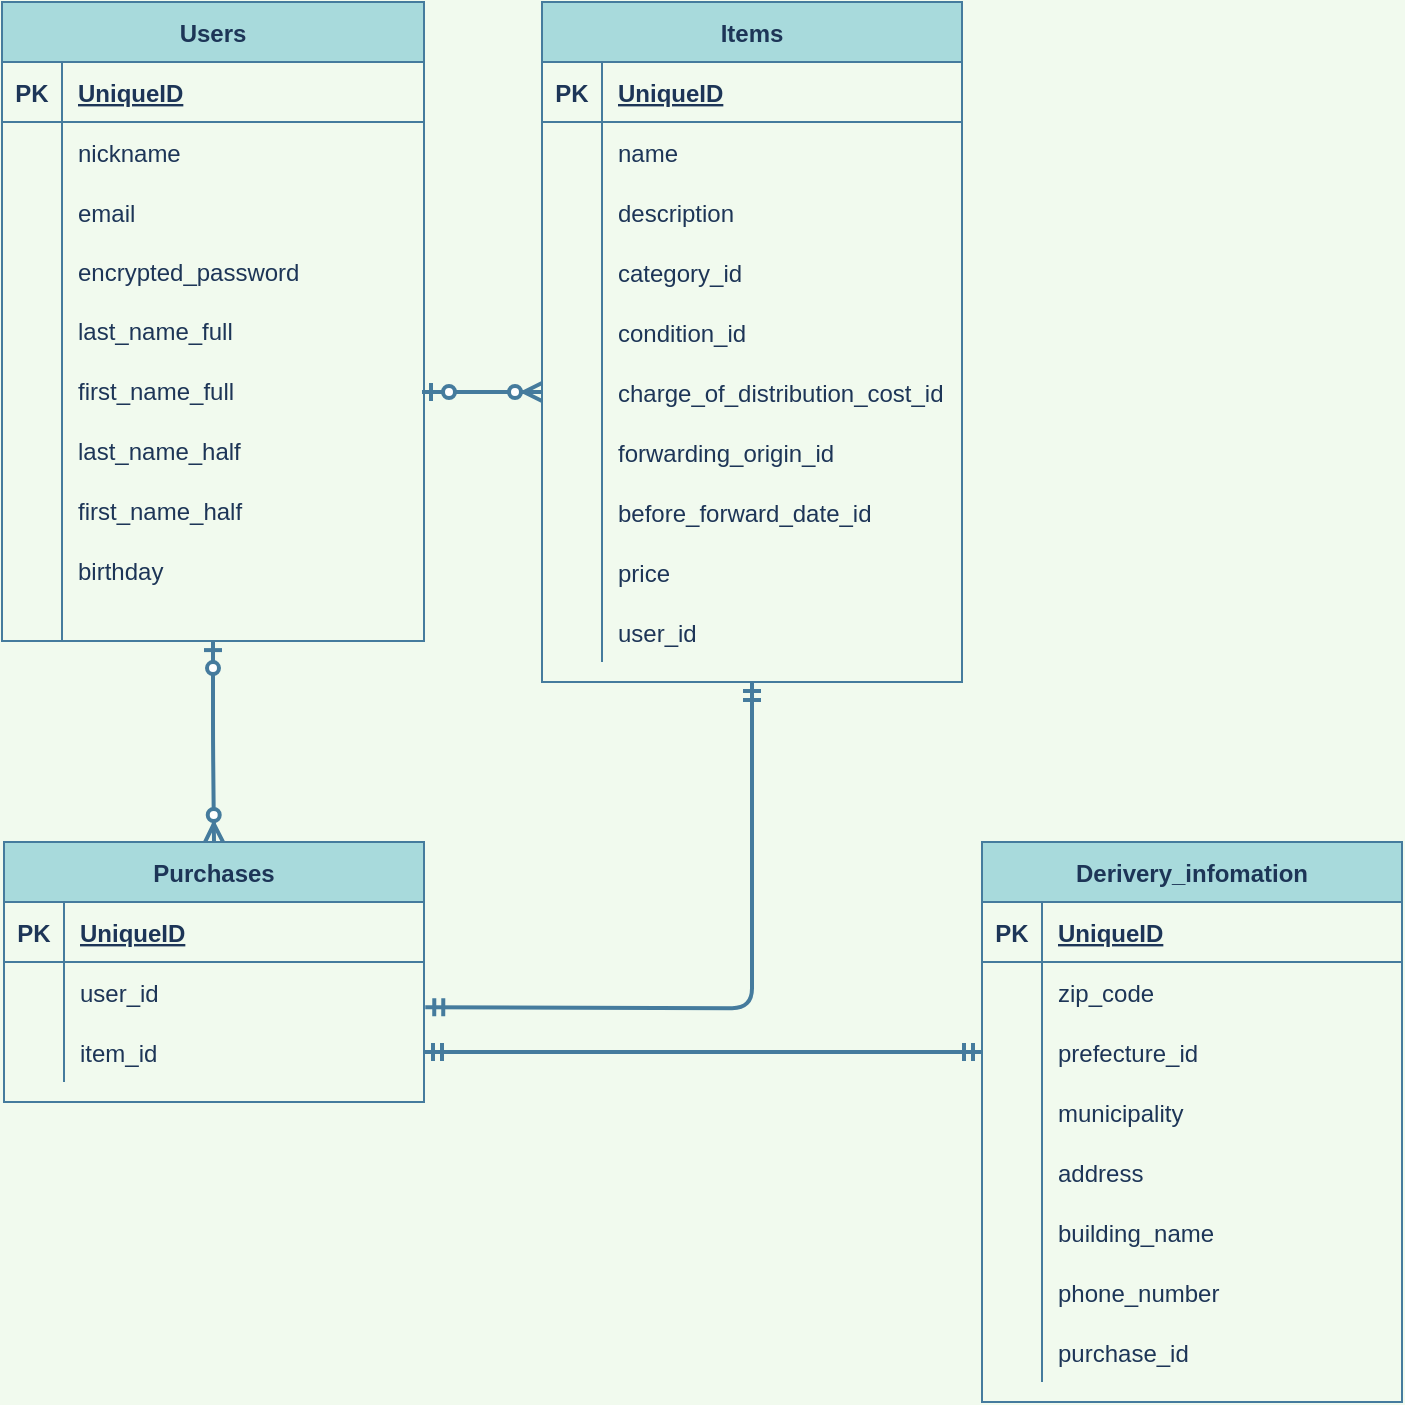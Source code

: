 <mxfile version="13.6.5">
    <diagram id="g5C6zN2v1LaQybcb7ObF" name="ページ1">
        <mxGraphModel dx="1311" dy="805" grid="0" gridSize="10" guides="1" tooltips="1" connect="1" arrows="1" fold="1" page="1" pageScale="1" pageWidth="827" pageHeight="1169" background="#F1FAEE" math="0" shadow="0">
            <root>
                <mxCell id="0"/>
                <mxCell id="1" parent="0"/>
                <mxCell id="35" value="Users" style="shape=table;startSize=30;container=1;collapsible=1;childLayout=tableLayout;fixedRows=1;rowLines=0;fontStyle=1;align=center;resizeLast=1;fillColor=#A8DADC;strokeColor=#457B9D;fontColor=#1D3557;" vertex="1" parent="1">
                    <mxGeometry x="80" y="80" width="211" height="319.55" as="geometry"/>
                </mxCell>
                <mxCell id="36" value="" style="shape=partialRectangle;collapsible=0;dropTarget=0;pointerEvents=0;fillColor=none;top=0;left=0;bottom=1;right=0;points=[[0,0.5],[1,0.5]];portConstraint=eastwest;strokeColor=#457B9D;fontColor=#1D3557;" vertex="1" parent="35">
                    <mxGeometry y="30" width="211" height="30" as="geometry"/>
                </mxCell>
                <mxCell id="37" value="PK" style="shape=partialRectangle;connectable=0;fillColor=none;top=0;left=0;bottom=0;right=0;fontStyle=1;overflow=hidden;strokeColor=#457B9D;fontColor=#1D3557;" vertex="1" parent="36">
                    <mxGeometry width="30" height="30" as="geometry"/>
                </mxCell>
                <mxCell id="38" value="UniqueID" style="shape=partialRectangle;connectable=0;fillColor=none;top=0;left=0;bottom=0;right=0;align=left;spacingLeft=6;fontStyle=5;overflow=hidden;strokeColor=#457B9D;fontColor=#1D3557;" vertex="1" parent="36">
                    <mxGeometry x="30" width="181" height="30" as="geometry"/>
                </mxCell>
                <mxCell id="39" value="" style="shape=partialRectangle;collapsible=0;dropTarget=0;pointerEvents=0;fillColor=none;top=0;left=0;bottom=0;right=0;points=[[0,0.5],[1,0.5]];portConstraint=eastwest;strokeColor=#457B9D;fontColor=#1D3557;" vertex="1" parent="35">
                    <mxGeometry y="60" width="211" height="30" as="geometry"/>
                </mxCell>
                <mxCell id="40" value="" style="shape=partialRectangle;connectable=0;fillColor=none;top=0;left=0;bottom=0;right=0;editable=1;overflow=hidden;strokeColor=#457B9D;fontColor=#1D3557;" vertex="1" parent="39">
                    <mxGeometry width="30" height="30" as="geometry"/>
                </mxCell>
                <mxCell id="41" value="nickname" style="shape=partialRectangle;connectable=0;fillColor=none;top=0;left=0;bottom=0;right=0;align=left;spacingLeft=6;overflow=hidden;strokeColor=#457B9D;fontColor=#1D3557;" vertex="1" parent="39">
                    <mxGeometry x="30" width="181" height="30" as="geometry"/>
                </mxCell>
                <mxCell id="42" value="" style="shape=partialRectangle;collapsible=0;dropTarget=0;pointerEvents=0;fillColor=none;top=0;left=0;bottom=0;right=0;points=[[0,0.5],[1,0.5]];portConstraint=eastwest;strokeColor=#457B9D;fontColor=#1D3557;" vertex="1" parent="35">
                    <mxGeometry y="90" width="211" height="30" as="geometry"/>
                </mxCell>
                <mxCell id="43" value="" style="shape=partialRectangle;connectable=0;fillColor=none;top=0;left=0;bottom=0;right=0;editable=1;overflow=hidden;strokeColor=#457B9D;fontColor=#1D3557;" vertex="1" parent="42">
                    <mxGeometry width="30" height="30" as="geometry"/>
                </mxCell>
                <mxCell id="44" value="email" style="shape=partialRectangle;connectable=0;fillColor=none;top=0;left=0;bottom=0;right=0;align=left;spacingLeft=6;overflow=hidden;strokeColor=#457B9D;fontColor=#1D3557;" vertex="1" parent="42">
                    <mxGeometry x="30" width="181" height="30" as="geometry"/>
                </mxCell>
                <mxCell id="51" style="shape=partialRectangle;collapsible=0;dropTarget=0;pointerEvents=0;fillColor=none;top=0;left=0;bottom=0;right=0;points=[[0,0.5],[1,0.5]];portConstraint=eastwest;strokeColor=#457B9D;fontColor=#1D3557;" vertex="1" parent="35">
                    <mxGeometry y="120" width="211" height="29" as="geometry"/>
                </mxCell>
                <mxCell id="52" style="shape=partialRectangle;connectable=0;fillColor=none;top=0;left=0;bottom=0;right=0;editable=1;overflow=hidden;strokeColor=#457B9D;fontColor=#1D3557;" vertex="1" parent="51">
                    <mxGeometry width="30" height="29" as="geometry"/>
                </mxCell>
                <mxCell id="53" value="encrypted_password" style="shape=partialRectangle;connectable=0;fillColor=none;top=0;left=0;bottom=0;right=0;align=left;spacingLeft=6;overflow=hidden;strokeColor=#457B9D;fontColor=#1D3557;" vertex="1" parent="51">
                    <mxGeometry x="30" width="181" height="29" as="geometry"/>
                </mxCell>
                <mxCell id="54" style="shape=partialRectangle;collapsible=0;dropTarget=0;pointerEvents=0;fillColor=none;top=0;left=0;bottom=0;right=0;points=[[0,0.5],[1,0.5]];portConstraint=eastwest;strokeColor=#457B9D;fontColor=#1D3557;" vertex="1" parent="35">
                    <mxGeometry y="149" width="211" height="30" as="geometry"/>
                </mxCell>
                <mxCell id="55" style="shape=partialRectangle;connectable=0;fillColor=none;top=0;left=0;bottom=0;right=0;editable=1;overflow=hidden;strokeColor=#457B9D;fontColor=#1D3557;" vertex="1" parent="54">
                    <mxGeometry width="30" height="30" as="geometry"/>
                </mxCell>
                <mxCell id="56" value="last_name_full" style="shape=partialRectangle;connectable=0;fillColor=none;top=0;left=0;bottom=0;right=0;align=left;spacingLeft=6;overflow=hidden;strokeColor=#457B9D;fontColor=#1D3557;" vertex="1" parent="54">
                    <mxGeometry x="30" width="181" height="30" as="geometry"/>
                </mxCell>
                <mxCell id="57" style="shape=partialRectangle;collapsible=0;dropTarget=0;pointerEvents=0;fillColor=none;top=0;left=0;bottom=0;right=0;points=[[0,0.5],[1,0.5]];portConstraint=eastwest;strokeColor=#457B9D;fontColor=#1D3557;" vertex="1" parent="35">
                    <mxGeometry y="179" width="211" height="30" as="geometry"/>
                </mxCell>
                <mxCell id="58" style="shape=partialRectangle;connectable=0;fillColor=none;top=0;left=0;bottom=0;right=0;editable=1;overflow=hidden;strokeColor=#457B9D;fontColor=#1D3557;" vertex="1" parent="57">
                    <mxGeometry width="30" height="30" as="geometry"/>
                </mxCell>
                <mxCell id="59" value="first_name_full" style="shape=partialRectangle;connectable=0;fillColor=none;top=0;left=0;bottom=0;right=0;align=left;spacingLeft=6;overflow=hidden;strokeColor=#457B9D;fontColor=#1D3557;" vertex="1" parent="57">
                    <mxGeometry x="30" width="181" height="30" as="geometry"/>
                </mxCell>
                <mxCell id="60" style="shape=partialRectangle;collapsible=0;dropTarget=0;pointerEvents=0;fillColor=none;top=0;left=0;bottom=0;right=0;points=[[0,0.5],[1,0.5]];portConstraint=eastwest;strokeColor=#457B9D;fontColor=#1D3557;" vertex="1" parent="35">
                    <mxGeometry y="209" width="211" height="30" as="geometry"/>
                </mxCell>
                <mxCell id="61" style="shape=partialRectangle;connectable=0;fillColor=none;top=0;left=0;bottom=0;right=0;editable=1;overflow=hidden;strokeColor=#457B9D;fontColor=#1D3557;" vertex="1" parent="60">
                    <mxGeometry width="30" height="30" as="geometry"/>
                </mxCell>
                <mxCell id="62" value="last_name_half" style="shape=partialRectangle;connectable=0;fillColor=none;top=0;left=0;bottom=0;right=0;align=left;spacingLeft=6;overflow=hidden;strokeColor=#457B9D;fontColor=#1D3557;" vertex="1" parent="60">
                    <mxGeometry x="30" width="181" height="30" as="geometry"/>
                </mxCell>
                <mxCell id="63" style="shape=partialRectangle;collapsible=0;dropTarget=0;pointerEvents=0;fillColor=none;top=0;left=0;bottom=0;right=0;points=[[0,0.5],[1,0.5]];portConstraint=eastwest;strokeColor=#457B9D;fontColor=#1D3557;" vertex="1" parent="35">
                    <mxGeometry y="239" width="211" height="30" as="geometry"/>
                </mxCell>
                <mxCell id="64" style="shape=partialRectangle;connectable=0;fillColor=none;top=0;left=0;bottom=0;right=0;editable=1;overflow=hidden;strokeColor=#457B9D;fontColor=#1D3557;" vertex="1" parent="63">
                    <mxGeometry width="30" height="30" as="geometry"/>
                </mxCell>
                <mxCell id="65" value="first_name_half" style="shape=partialRectangle;connectable=0;fillColor=none;top=0;left=0;bottom=0;right=0;align=left;spacingLeft=6;overflow=hidden;strokeColor=#457B9D;fontColor=#1D3557;" vertex="1" parent="63">
                    <mxGeometry x="30" width="181" height="30" as="geometry"/>
                </mxCell>
                <mxCell id="66" style="shape=partialRectangle;collapsible=0;dropTarget=0;pointerEvents=0;fillColor=none;top=0;left=0;bottom=0;right=0;points=[[0,0.5],[1,0.5]];portConstraint=eastwest;strokeColor=#457B9D;fontColor=#1D3557;" vertex="1" parent="35">
                    <mxGeometry y="269" width="211" height="30" as="geometry"/>
                </mxCell>
                <mxCell id="67" style="shape=partialRectangle;connectable=0;fillColor=none;top=0;left=0;bottom=0;right=0;editable=1;overflow=hidden;strokeColor=#457B9D;fontColor=#1D3557;" vertex="1" parent="66">
                    <mxGeometry width="30" height="30" as="geometry"/>
                </mxCell>
                <mxCell id="68" value="birthday" style="shape=partialRectangle;connectable=0;fillColor=none;top=0;left=0;bottom=0;right=0;align=left;spacingLeft=6;overflow=hidden;strokeColor=#457B9D;fontColor=#1D3557;" vertex="1" parent="66">
                    <mxGeometry x="30" width="181" height="30" as="geometry"/>
                </mxCell>
                <mxCell id="69" style="shape=partialRectangle;collapsible=0;dropTarget=0;pointerEvents=0;fillColor=none;top=0;left=0;bottom=0;right=0;points=[[0,0.5],[1,0.5]];portConstraint=eastwest;strokeColor=#457B9D;fontColor=#1D3557;" vertex="1" parent="35">
                    <mxGeometry y="299" width="211" height="20" as="geometry"/>
                </mxCell>
                <mxCell id="70" style="shape=partialRectangle;connectable=0;fillColor=none;top=0;left=0;bottom=0;right=0;editable=1;overflow=hidden;strokeColor=#457B9D;fontColor=#1D3557;" vertex="1" parent="69">
                    <mxGeometry width="30" height="20" as="geometry"/>
                </mxCell>
                <mxCell id="71" value="" style="shape=partialRectangle;connectable=0;fillColor=none;top=0;left=0;bottom=0;right=0;align=left;spacingLeft=6;overflow=hidden;strokeColor=#457B9D;fontColor=#1D3557;" vertex="1" parent="69">
                    <mxGeometry x="30" width="181" height="20" as="geometry"/>
                </mxCell>
                <mxCell id="129" value="" style="edgeStyle=entityRelationEdgeStyle;fontSize=12;html=1;endArrow=ERzeroToMany;startArrow=ERzeroToOne;entryX=0;entryY=0.5;entryDx=0;entryDy=0;jumpSize=6;strokeWidth=2;labelBackgroundColor=#F1FAEE;strokeColor=#457B9D;fontColor=#1D3557;" edge="1" parent="1" target="91">
                    <mxGeometry width="100" height="100" relative="1" as="geometry">
                        <mxPoint x="290" y="275" as="sourcePoint"/>
                        <mxPoint x="420" y="370" as="targetPoint"/>
                    </mxGeometry>
                </mxCell>
                <mxCell id="200" value="" style="edgeStyle=orthogonalEdgeStyle;fontSize=12;html=1;endArrow=ERzeroToMany;startArrow=ERzeroToOne;entryX=0.5;entryY=0;entryDx=0;entryDy=0;jumpSize=6;strokeWidth=2;exitX=0.5;exitY=1;exitDx=0;exitDy=0;labelBackgroundColor=#F1FAEE;strokeColor=#457B9D;fontColor=#1D3557;" edge="1" parent="1" source="35" target="172">
                    <mxGeometry width="100" height="100" relative="1" as="geometry">
                        <mxPoint x="120.5" y="510" as="sourcePoint"/>
                        <mxPoint x="250.5" y="510" as="targetPoint"/>
                    </mxGeometry>
                </mxCell>
                <mxCell id="75" value="Items" style="shape=table;startSize=30;container=1;collapsible=1;childLayout=tableLayout;fixedRows=1;rowLines=0;fontStyle=1;align=center;resizeLast=1;fillColor=#A8DADC;strokeColor=#457B9D;fontColor=#1D3557;" vertex="1" parent="1">
                    <mxGeometry x="350" y="80" width="210" height="340" as="geometry"/>
                </mxCell>
                <mxCell id="76" value="" style="shape=partialRectangle;collapsible=0;dropTarget=0;pointerEvents=0;fillColor=none;top=0;left=0;bottom=1;right=0;points=[[0,0.5],[1,0.5]];portConstraint=eastwest;strokeColor=#457B9D;fontColor=#1D3557;" vertex="1" parent="75">
                    <mxGeometry y="30" width="210" height="30" as="geometry"/>
                </mxCell>
                <mxCell id="77" value="PK" style="shape=partialRectangle;connectable=0;fillColor=none;top=0;left=0;bottom=0;right=0;fontStyle=1;overflow=hidden;strokeColor=#457B9D;fontColor=#1D3557;" vertex="1" parent="76">
                    <mxGeometry width="30" height="30" as="geometry"/>
                </mxCell>
                <mxCell id="78" value="UniqueID" style="shape=partialRectangle;connectable=0;fillColor=none;top=0;left=0;bottom=0;right=0;align=left;spacingLeft=6;fontStyle=5;overflow=hidden;strokeColor=#457B9D;fontColor=#1D3557;" vertex="1" parent="76">
                    <mxGeometry x="30" width="180" height="30" as="geometry"/>
                </mxCell>
                <mxCell id="79" value="" style="shape=partialRectangle;collapsible=0;dropTarget=0;pointerEvents=0;fillColor=none;top=0;left=0;bottom=0;right=0;points=[[0,0.5],[1,0.5]];portConstraint=eastwest;strokeColor=#457B9D;fontColor=#1D3557;" vertex="1" parent="75">
                    <mxGeometry y="60" width="210" height="30" as="geometry"/>
                </mxCell>
                <mxCell id="80" value="" style="shape=partialRectangle;connectable=0;fillColor=none;top=0;left=0;bottom=0;right=0;editable=1;overflow=hidden;strokeColor=#457B9D;fontColor=#1D3557;" vertex="1" parent="79">
                    <mxGeometry width="30" height="30" as="geometry"/>
                </mxCell>
                <mxCell id="81" value="name" style="shape=partialRectangle;connectable=0;fillColor=none;top=0;left=0;bottom=0;right=0;align=left;spacingLeft=6;overflow=hidden;strokeColor=#457B9D;fontColor=#1D3557;" vertex="1" parent="79">
                    <mxGeometry x="30" width="180" height="30" as="geometry"/>
                </mxCell>
                <mxCell id="82" value="" style="shape=partialRectangle;collapsible=0;dropTarget=0;pointerEvents=0;fillColor=none;top=0;left=0;bottom=0;right=0;points=[[0,0.5],[1,0.5]];portConstraint=eastwest;strokeColor=#457B9D;fontColor=#1D3557;" vertex="1" parent="75">
                    <mxGeometry y="90" width="210" height="30" as="geometry"/>
                </mxCell>
                <mxCell id="83" value="" style="shape=partialRectangle;connectable=0;fillColor=none;top=0;left=0;bottom=0;right=0;editable=1;overflow=hidden;strokeColor=#457B9D;fontColor=#1D3557;" vertex="1" parent="82">
                    <mxGeometry width="30" height="30" as="geometry"/>
                </mxCell>
                <mxCell id="84" value="description" style="shape=partialRectangle;connectable=0;fillColor=none;top=0;left=0;bottom=0;right=0;align=left;spacingLeft=6;overflow=hidden;strokeColor=#457B9D;fontColor=#1D3557;" vertex="1" parent="82">
                    <mxGeometry x="30" width="180" height="30" as="geometry"/>
                </mxCell>
                <mxCell id="85" value="" style="shape=partialRectangle;collapsible=0;dropTarget=0;pointerEvents=0;fillColor=none;top=0;left=0;bottom=0;right=0;points=[[0,0.5],[1,0.5]];portConstraint=eastwest;strokeColor=#457B9D;fontColor=#1D3557;" vertex="1" parent="75">
                    <mxGeometry y="120" width="210" height="30" as="geometry"/>
                </mxCell>
                <mxCell id="86" value="" style="shape=partialRectangle;connectable=0;fillColor=none;top=0;left=0;bottom=0;right=0;editable=1;overflow=hidden;strokeColor=#457B9D;fontColor=#1D3557;" vertex="1" parent="85">
                    <mxGeometry width="30" height="30" as="geometry"/>
                </mxCell>
                <mxCell id="87" value="category_id" style="shape=partialRectangle;connectable=0;fillColor=none;top=0;left=0;bottom=0;right=0;align=left;spacingLeft=6;overflow=hidden;strokeColor=#457B9D;fontColor=#1D3557;" vertex="1" parent="85">
                    <mxGeometry x="30" width="180" height="30" as="geometry"/>
                </mxCell>
                <mxCell id="88" style="shape=partialRectangle;collapsible=0;dropTarget=0;pointerEvents=0;fillColor=none;top=0;left=0;bottom=0;right=0;points=[[0,0.5],[1,0.5]];portConstraint=eastwest;strokeColor=#457B9D;fontColor=#1D3557;" vertex="1" parent="75">
                    <mxGeometry y="150" width="210" height="30" as="geometry"/>
                </mxCell>
                <mxCell id="89" style="shape=partialRectangle;connectable=0;fillColor=none;top=0;left=0;bottom=0;right=0;editable=1;overflow=hidden;strokeColor=#457B9D;fontColor=#1D3557;" vertex="1" parent="88">
                    <mxGeometry width="30" height="30" as="geometry"/>
                </mxCell>
                <mxCell id="90" value="condition_id" style="shape=partialRectangle;connectable=0;fillColor=none;top=0;left=0;bottom=0;right=0;align=left;spacingLeft=6;overflow=hidden;strokeColor=#457B9D;fontColor=#1D3557;" vertex="1" parent="88">
                    <mxGeometry x="30" width="180" height="30" as="geometry"/>
                </mxCell>
                <mxCell id="91" style="shape=partialRectangle;collapsible=0;dropTarget=0;pointerEvents=0;fillColor=none;top=0;left=0;bottom=0;right=0;points=[[0,0.5],[1,0.5]];portConstraint=eastwest;strokeColor=#457B9D;fontColor=#1D3557;" vertex="1" parent="75">
                    <mxGeometry y="180" width="210" height="30" as="geometry"/>
                </mxCell>
                <mxCell id="92" style="shape=partialRectangle;connectable=0;fillColor=none;top=0;left=0;bottom=0;right=0;editable=1;overflow=hidden;strokeColor=#457B9D;fontColor=#1D3557;" vertex="1" parent="91">
                    <mxGeometry width="30" height="30" as="geometry"/>
                </mxCell>
                <mxCell id="93" value="charge_of_distribution_cost_id" style="shape=partialRectangle;connectable=0;fillColor=none;top=0;left=0;bottom=0;right=0;align=left;spacingLeft=6;overflow=hidden;strokeColor=#457B9D;fontColor=#1D3557;" vertex="1" parent="91">
                    <mxGeometry x="30" width="180" height="30" as="geometry"/>
                </mxCell>
                <mxCell id="103" style="shape=partialRectangle;collapsible=0;dropTarget=0;pointerEvents=0;fillColor=none;top=0;left=0;bottom=0;right=0;points=[[0,0.5],[1,0.5]];portConstraint=eastwest;strokeColor=#457B9D;fontColor=#1D3557;" vertex="1" parent="75">
                    <mxGeometry y="210" width="210" height="30" as="geometry"/>
                </mxCell>
                <mxCell id="104" style="shape=partialRectangle;connectable=0;fillColor=none;top=0;left=0;bottom=0;right=0;editable=1;overflow=hidden;strokeColor=#457B9D;fontColor=#1D3557;" vertex="1" parent="103">
                    <mxGeometry width="30" height="30" as="geometry"/>
                </mxCell>
                <mxCell id="105" value="forwarding_origin_id" style="shape=partialRectangle;connectable=0;fillColor=none;top=0;left=0;bottom=0;right=0;align=left;spacingLeft=6;overflow=hidden;strokeColor=#457B9D;fontColor=#1D3557;" vertex="1" parent="103">
                    <mxGeometry x="30" width="180" height="30" as="geometry"/>
                </mxCell>
                <mxCell id="94" style="shape=partialRectangle;collapsible=0;dropTarget=0;pointerEvents=0;fillColor=none;top=0;left=0;bottom=0;right=0;points=[[0,0.5],[1,0.5]];portConstraint=eastwest;strokeColor=#457B9D;fontColor=#1D3557;" vertex="1" parent="75">
                    <mxGeometry y="240" width="210" height="30" as="geometry"/>
                </mxCell>
                <mxCell id="95" style="shape=partialRectangle;connectable=0;fillColor=none;top=0;left=0;bottom=0;right=0;editable=1;overflow=hidden;strokeColor=#457B9D;fontColor=#1D3557;" vertex="1" parent="94">
                    <mxGeometry width="30" height="30" as="geometry"/>
                </mxCell>
                <mxCell id="96" value="before_forward_date_id" style="shape=partialRectangle;connectable=0;fillColor=none;top=0;left=0;bottom=0;right=0;align=left;spacingLeft=6;overflow=hidden;strokeColor=#457B9D;fontColor=#1D3557;" vertex="1" parent="94">
                    <mxGeometry x="30" width="180" height="30" as="geometry"/>
                </mxCell>
                <mxCell id="206" style="shape=partialRectangle;collapsible=0;dropTarget=0;pointerEvents=0;fillColor=none;top=0;left=0;bottom=0;right=0;points=[[0,0.5],[1,0.5]];portConstraint=eastwest;strokeColor=#457B9D;fontColor=#1D3557;" vertex="1" parent="75">
                    <mxGeometry y="270" width="210" height="30" as="geometry"/>
                </mxCell>
                <mxCell id="207" style="shape=partialRectangle;connectable=0;fillColor=none;top=0;left=0;bottom=0;right=0;editable=1;overflow=hidden;strokeColor=#457B9D;fontColor=#1D3557;" vertex="1" parent="206">
                    <mxGeometry width="30" height="30" as="geometry"/>
                </mxCell>
                <mxCell id="208" value="price" style="shape=partialRectangle;connectable=0;fillColor=none;top=0;left=0;bottom=0;right=0;align=left;spacingLeft=6;overflow=hidden;strokeColor=#457B9D;fontColor=#1D3557;" vertex="1" parent="206">
                    <mxGeometry x="30" width="180" height="30" as="geometry"/>
                </mxCell>
                <mxCell id="100" style="shape=partialRectangle;collapsible=0;dropTarget=0;pointerEvents=0;fillColor=none;top=0;left=0;bottom=0;right=0;points=[[0,0.5],[1,0.5]];portConstraint=eastwest;strokeColor=#457B9D;fontColor=#1D3557;" vertex="1" parent="75">
                    <mxGeometry y="300" width="210" height="30" as="geometry"/>
                </mxCell>
                <mxCell id="101" style="shape=partialRectangle;connectable=0;fillColor=none;top=0;left=0;bottom=0;right=0;editable=1;overflow=hidden;strokeColor=#457B9D;fontColor=#1D3557;" vertex="1" parent="100">
                    <mxGeometry width="30" height="30" as="geometry"/>
                </mxCell>
                <mxCell id="102" value="user_id" style="shape=partialRectangle;connectable=0;fillColor=none;top=0;left=0;bottom=0;right=0;align=left;spacingLeft=6;overflow=hidden;strokeColor=#457B9D;fontColor=#1D3557;" vertex="1" parent="100">
                    <mxGeometry x="30" width="180" height="30" as="geometry"/>
                </mxCell>
                <mxCell id="172" value="Purchases" style="shape=table;startSize=30;container=1;collapsible=1;childLayout=tableLayout;fixedRows=1;rowLines=0;fontStyle=1;align=center;resizeLast=1;fillColor=#A8DADC;strokeColor=#457B9D;fontColor=#1D3557;" vertex="1" parent="1">
                    <mxGeometry x="81" y="500" width="210" height="130" as="geometry"/>
                </mxCell>
                <mxCell id="173" value="" style="shape=partialRectangle;collapsible=0;dropTarget=0;pointerEvents=0;fillColor=none;top=0;left=0;bottom=1;right=0;points=[[0,0.5],[1,0.5]];portConstraint=eastwest;strokeColor=#457B9D;fontColor=#1D3557;" vertex="1" parent="172">
                    <mxGeometry y="30" width="210" height="30" as="geometry"/>
                </mxCell>
                <mxCell id="174" value="PK" style="shape=partialRectangle;connectable=0;fillColor=none;top=0;left=0;bottom=0;right=0;fontStyle=1;overflow=hidden;strokeColor=#457B9D;fontColor=#1D3557;" vertex="1" parent="173">
                    <mxGeometry width="30" height="30" as="geometry"/>
                </mxCell>
                <mxCell id="175" value="UniqueID" style="shape=partialRectangle;connectable=0;fillColor=none;top=0;left=0;bottom=0;right=0;align=left;spacingLeft=6;fontStyle=5;overflow=hidden;strokeColor=#457B9D;fontColor=#1D3557;" vertex="1" parent="173">
                    <mxGeometry x="30" width="180" height="30" as="geometry"/>
                </mxCell>
                <mxCell id="179" value="" style="shape=partialRectangle;collapsible=0;dropTarget=0;pointerEvents=0;fillColor=none;top=0;left=0;bottom=0;right=0;points=[[0,0.5],[1,0.5]];portConstraint=eastwest;strokeColor=#457B9D;fontColor=#1D3557;" vertex="1" parent="172">
                    <mxGeometry y="60" width="210" height="30" as="geometry"/>
                </mxCell>
                <mxCell id="180" value="" style="shape=partialRectangle;connectable=0;fillColor=none;top=0;left=0;bottom=0;right=0;editable=1;overflow=hidden;strokeColor=#457B9D;fontColor=#1D3557;" vertex="1" parent="179">
                    <mxGeometry width="30" height="30" as="geometry"/>
                </mxCell>
                <mxCell id="181" value="user_id" style="shape=partialRectangle;connectable=0;fillColor=none;top=0;left=0;bottom=0;right=0;align=left;spacingLeft=6;overflow=hidden;strokeColor=#457B9D;fontColor=#1D3557;" vertex="1" parent="179">
                    <mxGeometry x="30" width="180" height="30" as="geometry"/>
                </mxCell>
                <mxCell id="182" value="" style="shape=partialRectangle;collapsible=0;dropTarget=0;pointerEvents=0;fillColor=none;top=0;left=0;bottom=0;right=0;points=[[0,0.5],[1,0.5]];portConstraint=eastwest;strokeColor=#457B9D;fontColor=#1D3557;" vertex="1" parent="172">
                    <mxGeometry y="90" width="210" height="30" as="geometry"/>
                </mxCell>
                <mxCell id="183" value="" style="shape=partialRectangle;connectable=0;fillColor=none;top=0;left=0;bottom=0;right=0;editable=1;overflow=hidden;strokeColor=#457B9D;fontColor=#1D3557;" vertex="1" parent="182">
                    <mxGeometry width="30" height="30" as="geometry"/>
                </mxCell>
                <mxCell id="184" value="item_id" style="shape=partialRectangle;connectable=0;fillColor=none;top=0;left=0;bottom=0;right=0;align=left;spacingLeft=6;overflow=hidden;strokeColor=#457B9D;fontColor=#1D3557;" vertex="1" parent="182">
                    <mxGeometry x="30" width="180" height="30" as="geometry"/>
                </mxCell>
                <mxCell id="204" value="" style="edgeStyle=orthogonalEdgeStyle;fontSize=12;html=1;endArrow=ERmandOne;startArrow=ERmandOne;strokeWidth=2;exitX=1.003;exitY=0.753;exitDx=0;exitDy=0;exitPerimeter=0;entryX=0.5;entryY=1;entryDx=0;entryDy=0;labelBackgroundColor=#F1FAEE;strokeColor=#457B9D;fontColor=#1D3557;" edge="1" parent="1" target="75">
                    <mxGeometry width="100" height="100" relative="1" as="geometry">
                        <mxPoint x="291.63" y="582.59" as="sourcePoint"/>
                        <mxPoint x="690" y="370" as="targetPoint"/>
                    </mxGeometry>
                </mxCell>
                <mxCell id="205" value="" style="fontSize=12;html=1;endArrow=ERmandOne;startArrow=ERmandOne;strokeWidth=2;exitX=1;exitY=0.5;exitDx=0;exitDy=0;entryX=0;entryY=0.5;entryDx=0;entryDy=0;labelBackgroundColor=#F1FAEE;strokeColor=#457B9D;fontColor=#1D3557;" edge="1" parent="1" source="182" target="116">
                    <mxGeometry width="100" height="100" relative="1" as="geometry">
                        <mxPoint x="301.63" y="592.59" as="sourcePoint"/>
                        <mxPoint x="465" y="460" as="targetPoint"/>
                    </mxGeometry>
                </mxCell>
                <mxCell id="109" value="Derivery_infomation" style="shape=table;startSize=30;container=1;collapsible=1;childLayout=tableLayout;fixedRows=1;rowLines=0;fontStyle=1;align=center;resizeLast=1;fillColor=#A8DADC;strokeColor=#457B9D;fontColor=#1D3557;" vertex="1" parent="1">
                    <mxGeometry x="570" y="500" width="210" height="280" as="geometry"/>
                </mxCell>
                <mxCell id="110" value="" style="shape=partialRectangle;collapsible=0;dropTarget=0;pointerEvents=0;fillColor=none;top=0;left=0;bottom=1;right=0;points=[[0,0.5],[1,0.5]];portConstraint=eastwest;strokeColor=#457B9D;fontColor=#1D3557;" vertex="1" parent="109">
                    <mxGeometry y="30" width="210" height="30" as="geometry"/>
                </mxCell>
                <mxCell id="111" value="PK" style="shape=partialRectangle;connectable=0;fillColor=none;top=0;left=0;bottom=0;right=0;fontStyle=1;overflow=hidden;strokeColor=#457B9D;fontColor=#1D3557;" vertex="1" parent="110">
                    <mxGeometry width="30" height="30" as="geometry"/>
                </mxCell>
                <mxCell id="112" value="UniqueID" style="shape=partialRectangle;connectable=0;fillColor=none;top=0;left=0;bottom=0;right=0;align=left;spacingLeft=6;fontStyle=5;overflow=hidden;strokeColor=#457B9D;fontColor=#1D3557;" vertex="1" parent="110">
                    <mxGeometry x="30" width="180" height="30" as="geometry"/>
                </mxCell>
                <mxCell id="113" value="" style="shape=partialRectangle;collapsible=0;dropTarget=0;pointerEvents=0;fillColor=none;top=0;left=0;bottom=0;right=0;points=[[0,0.5],[1,0.5]];portConstraint=eastwest;strokeColor=#457B9D;fontColor=#1D3557;" vertex="1" parent="109">
                    <mxGeometry y="60" width="210" height="30" as="geometry"/>
                </mxCell>
                <mxCell id="114" value="" style="shape=partialRectangle;connectable=0;fillColor=none;top=0;left=0;bottom=0;right=0;editable=1;overflow=hidden;strokeColor=#457B9D;fontColor=#1D3557;" vertex="1" parent="113">
                    <mxGeometry width="30" height="30" as="geometry"/>
                </mxCell>
                <mxCell id="115" value="zip_code" style="shape=partialRectangle;connectable=0;fillColor=none;top=0;left=0;bottom=0;right=0;align=left;spacingLeft=6;overflow=hidden;strokeColor=#457B9D;fontColor=#1D3557;" vertex="1" parent="113">
                    <mxGeometry x="30" width="180" height="30" as="geometry"/>
                </mxCell>
                <mxCell id="116" value="" style="shape=partialRectangle;collapsible=0;dropTarget=0;pointerEvents=0;fillColor=none;top=0;left=0;bottom=0;right=0;points=[[0,0.5],[1,0.5]];portConstraint=eastwest;strokeColor=#457B9D;fontColor=#1D3557;" vertex="1" parent="109">
                    <mxGeometry y="90" width="210" height="30" as="geometry"/>
                </mxCell>
                <mxCell id="117" value="" style="shape=partialRectangle;connectable=0;fillColor=none;top=0;left=0;bottom=0;right=0;editable=1;overflow=hidden;strokeColor=#457B9D;fontColor=#1D3557;" vertex="1" parent="116">
                    <mxGeometry width="30" height="30" as="geometry"/>
                </mxCell>
                <mxCell id="118" value="prefecture_id" style="shape=partialRectangle;connectable=0;fillColor=none;top=0;left=0;bottom=0;right=0;align=left;spacingLeft=6;overflow=hidden;strokeColor=#457B9D;fontColor=#1D3557;" vertex="1" parent="116">
                    <mxGeometry x="30" width="180" height="30" as="geometry"/>
                </mxCell>
                <mxCell id="185" style="shape=partialRectangle;collapsible=0;dropTarget=0;pointerEvents=0;fillColor=none;top=0;left=0;bottom=0;right=0;points=[[0,0.5],[1,0.5]];portConstraint=eastwest;strokeColor=#457B9D;fontColor=#1D3557;" vertex="1" parent="109">
                    <mxGeometry y="120" width="210" height="30" as="geometry"/>
                </mxCell>
                <mxCell id="186" style="shape=partialRectangle;connectable=0;fillColor=none;top=0;left=0;bottom=0;right=0;editable=1;overflow=hidden;strokeColor=#457B9D;fontColor=#1D3557;" vertex="1" parent="185">
                    <mxGeometry width="30" height="30" as="geometry"/>
                </mxCell>
                <mxCell id="187" value="municipality" style="shape=partialRectangle;connectable=0;fillColor=none;top=0;left=0;bottom=0;right=0;align=left;spacingLeft=6;overflow=hidden;strokeColor=#457B9D;fontColor=#1D3557;" vertex="1" parent="185">
                    <mxGeometry x="30" width="180" height="30" as="geometry"/>
                </mxCell>
                <mxCell id="188" style="shape=partialRectangle;collapsible=0;dropTarget=0;pointerEvents=0;fillColor=none;top=0;left=0;bottom=0;right=0;points=[[0,0.5],[1,0.5]];portConstraint=eastwest;strokeColor=#457B9D;fontColor=#1D3557;" vertex="1" parent="109">
                    <mxGeometry y="150" width="210" height="30" as="geometry"/>
                </mxCell>
                <mxCell id="189" style="shape=partialRectangle;connectable=0;fillColor=none;top=0;left=0;bottom=0;right=0;editable=1;overflow=hidden;strokeColor=#457B9D;fontColor=#1D3557;" vertex="1" parent="188">
                    <mxGeometry width="30" height="30" as="geometry"/>
                </mxCell>
                <mxCell id="190" value="address" style="shape=partialRectangle;connectable=0;fillColor=none;top=0;left=0;bottom=0;right=0;align=left;spacingLeft=6;overflow=hidden;strokeColor=#457B9D;fontColor=#1D3557;" vertex="1" parent="188">
                    <mxGeometry x="30" width="180" height="30" as="geometry"/>
                </mxCell>
                <mxCell id="191" style="shape=partialRectangle;collapsible=0;dropTarget=0;pointerEvents=0;fillColor=none;top=0;left=0;bottom=0;right=0;points=[[0,0.5],[1,0.5]];portConstraint=eastwest;strokeColor=#457B9D;fontColor=#1D3557;" vertex="1" parent="109">
                    <mxGeometry y="180" width="210" height="30" as="geometry"/>
                </mxCell>
                <mxCell id="192" style="shape=partialRectangle;connectable=0;fillColor=none;top=0;left=0;bottom=0;right=0;editable=1;overflow=hidden;strokeColor=#457B9D;fontColor=#1D3557;" vertex="1" parent="191">
                    <mxGeometry width="30" height="30" as="geometry"/>
                </mxCell>
                <mxCell id="193" value="building_name" style="shape=partialRectangle;connectable=0;fillColor=none;top=0;left=0;bottom=0;right=0;align=left;spacingLeft=6;overflow=hidden;strokeColor=#457B9D;fontColor=#1D3557;" vertex="1" parent="191">
                    <mxGeometry x="30" width="180" height="30" as="geometry"/>
                </mxCell>
                <mxCell id="194" style="shape=partialRectangle;collapsible=0;dropTarget=0;pointerEvents=0;fillColor=none;top=0;left=0;bottom=0;right=0;points=[[0,0.5],[1,0.5]];portConstraint=eastwest;strokeColor=#457B9D;fontColor=#1D3557;" vertex="1" parent="109">
                    <mxGeometry y="210" width="210" height="30" as="geometry"/>
                </mxCell>
                <mxCell id="195" style="shape=partialRectangle;connectable=0;fillColor=none;top=0;left=0;bottom=0;right=0;editable=1;overflow=hidden;strokeColor=#457B9D;fontColor=#1D3557;" vertex="1" parent="194">
                    <mxGeometry width="30" height="30" as="geometry"/>
                </mxCell>
                <mxCell id="196" value="phone_number" style="shape=partialRectangle;connectable=0;fillColor=none;top=0;left=0;bottom=0;right=0;align=left;spacingLeft=6;overflow=hidden;strokeColor=#457B9D;fontColor=#1D3557;" vertex="1" parent="194">
                    <mxGeometry x="30" width="180" height="30" as="geometry"/>
                </mxCell>
                <mxCell id="197" style="shape=partialRectangle;collapsible=0;dropTarget=0;pointerEvents=0;fillColor=none;top=0;left=0;bottom=0;right=0;points=[[0,0.5],[1,0.5]];portConstraint=eastwest;strokeColor=#457B9D;fontColor=#1D3557;" vertex="1" parent="109">
                    <mxGeometry y="240" width="210" height="30" as="geometry"/>
                </mxCell>
                <mxCell id="198" style="shape=partialRectangle;connectable=0;fillColor=none;top=0;left=0;bottom=0;right=0;editable=1;overflow=hidden;strokeColor=#457B9D;fontColor=#1D3557;" vertex="1" parent="197">
                    <mxGeometry width="30" height="30" as="geometry"/>
                </mxCell>
                <mxCell id="199" value="purchase_id" style="shape=partialRectangle;connectable=0;fillColor=none;top=0;left=0;bottom=0;right=0;align=left;spacingLeft=6;overflow=hidden;strokeColor=#457B9D;fontColor=#1D3557;" vertex="1" parent="197">
                    <mxGeometry x="30" width="180" height="30" as="geometry"/>
                </mxCell>
            </root>
        </mxGraphModel>
    </diagram>
</mxfile>